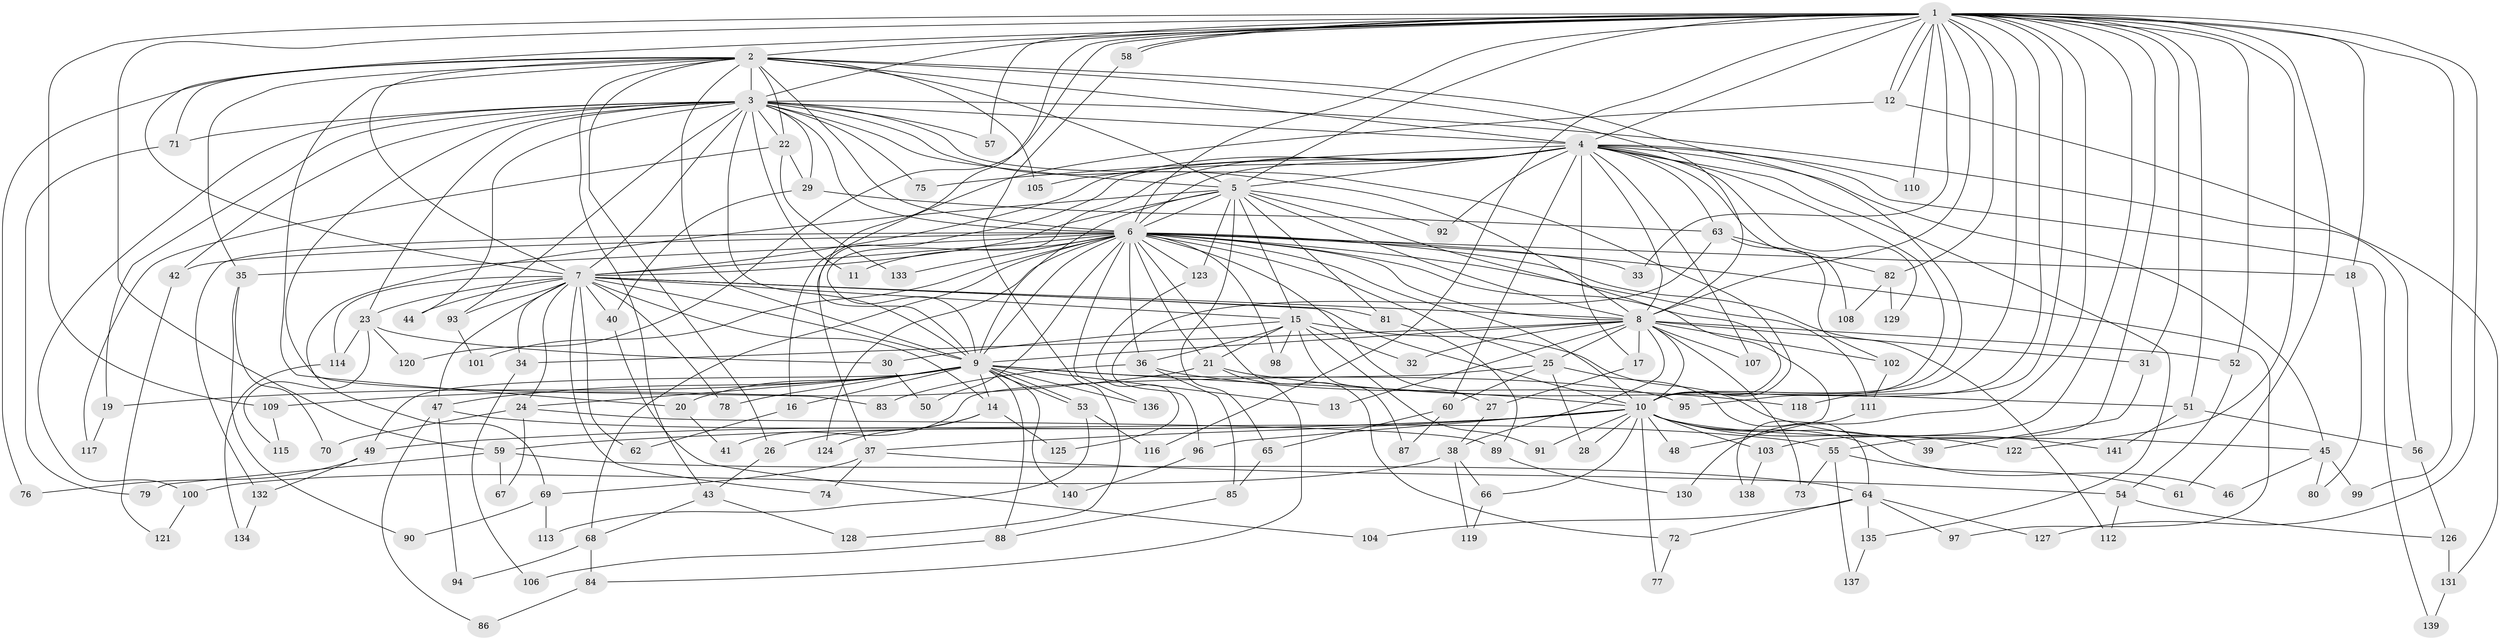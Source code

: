 // coarse degree distribution, {25: 0.011764705882352941, 21: 0.023529411764705882, 18: 0.011764705882352941, 4: 0.17647058823529413, 6: 0.03529411764705882, 2: 0.2235294117647059, 28: 0.011764705882352941, 3: 0.3058823529411765, 5: 0.11764705882352941, 20: 0.023529411764705882, 10: 0.011764705882352941, 14: 0.011764705882352941, 1: 0.011764705882352941, 7: 0.011764705882352941, 27: 0.011764705882352941}
// Generated by graph-tools (version 1.1) at 2025/36/03/04/25 23:36:14]
// undirected, 141 vertices, 307 edges
graph export_dot {
  node [color=gray90,style=filled];
  1;
  2;
  3;
  4;
  5;
  6;
  7;
  8;
  9;
  10;
  11;
  12;
  13;
  14;
  15;
  16;
  17;
  18;
  19;
  20;
  21;
  22;
  23;
  24;
  25;
  26;
  27;
  28;
  29;
  30;
  31;
  32;
  33;
  34;
  35;
  36;
  37;
  38;
  39;
  40;
  41;
  42;
  43;
  44;
  45;
  46;
  47;
  48;
  49;
  50;
  51;
  52;
  53;
  54;
  55;
  56;
  57;
  58;
  59;
  60;
  61;
  62;
  63;
  64;
  65;
  66;
  67;
  68;
  69;
  70;
  71;
  72;
  73;
  74;
  75;
  76;
  77;
  78;
  79;
  80;
  81;
  82;
  83;
  84;
  85;
  86;
  87;
  88;
  89;
  90;
  91;
  92;
  93;
  94;
  95;
  96;
  97;
  98;
  99;
  100;
  101;
  102;
  103;
  104;
  105;
  106;
  107;
  108;
  109;
  110;
  111;
  112;
  113;
  114;
  115;
  116;
  117;
  118;
  119;
  120;
  121;
  122;
  123;
  124;
  125;
  126;
  127;
  128;
  129;
  130;
  131;
  132;
  133;
  134;
  135;
  136;
  137;
  138;
  139;
  140;
  141;
  1 -- 2;
  1 -- 3;
  1 -- 4;
  1 -- 5;
  1 -- 6;
  1 -- 7;
  1 -- 8;
  1 -- 9;
  1 -- 10;
  1 -- 12;
  1 -- 12;
  1 -- 18;
  1 -- 31;
  1 -- 33;
  1 -- 51;
  1 -- 52;
  1 -- 55;
  1 -- 57;
  1 -- 58;
  1 -- 58;
  1 -- 59;
  1 -- 61;
  1 -- 82;
  1 -- 95;
  1 -- 99;
  1 -- 103;
  1 -- 109;
  1 -- 110;
  1 -- 116;
  1 -- 118;
  1 -- 120;
  1 -- 122;
  1 -- 127;
  1 -- 130;
  2 -- 3;
  2 -- 4;
  2 -- 5;
  2 -- 6;
  2 -- 7;
  2 -- 8;
  2 -- 9;
  2 -- 10;
  2 -- 20;
  2 -- 22;
  2 -- 26;
  2 -- 35;
  2 -- 43;
  2 -- 71;
  2 -- 76;
  2 -- 105;
  3 -- 4;
  3 -- 5;
  3 -- 6;
  3 -- 7;
  3 -- 8;
  3 -- 9;
  3 -- 10;
  3 -- 11;
  3 -- 19;
  3 -- 22;
  3 -- 23;
  3 -- 29;
  3 -- 42;
  3 -- 44;
  3 -- 56;
  3 -- 57;
  3 -- 71;
  3 -- 75;
  3 -- 83;
  3 -- 93;
  3 -- 100;
  4 -- 5;
  4 -- 6;
  4 -- 7;
  4 -- 8;
  4 -- 9;
  4 -- 10;
  4 -- 17;
  4 -- 37;
  4 -- 45;
  4 -- 60;
  4 -- 63;
  4 -- 75;
  4 -- 92;
  4 -- 105;
  4 -- 107;
  4 -- 108;
  4 -- 110;
  4 -- 129;
  4 -- 135;
  4 -- 139;
  5 -- 6;
  5 -- 7;
  5 -- 8;
  5 -- 9;
  5 -- 10;
  5 -- 15;
  5 -- 65;
  5 -- 69;
  5 -- 81;
  5 -- 92;
  5 -- 123;
  6 -- 7;
  6 -- 8;
  6 -- 9;
  6 -- 10;
  6 -- 11;
  6 -- 18;
  6 -- 21;
  6 -- 25;
  6 -- 27;
  6 -- 33;
  6 -- 35;
  6 -- 36;
  6 -- 42;
  6 -- 48;
  6 -- 50;
  6 -- 68;
  6 -- 72;
  6 -- 97;
  6 -- 98;
  6 -- 101;
  6 -- 111;
  6 -- 112;
  6 -- 123;
  6 -- 124;
  6 -- 132;
  6 -- 133;
  6 -- 136;
  7 -- 8;
  7 -- 9;
  7 -- 10;
  7 -- 14;
  7 -- 15;
  7 -- 23;
  7 -- 24;
  7 -- 34;
  7 -- 40;
  7 -- 44;
  7 -- 47;
  7 -- 62;
  7 -- 74;
  7 -- 78;
  7 -- 81;
  7 -- 93;
  7 -- 114;
  8 -- 9;
  8 -- 10;
  8 -- 13;
  8 -- 17;
  8 -- 25;
  8 -- 31;
  8 -- 32;
  8 -- 34;
  8 -- 38;
  8 -- 52;
  8 -- 73;
  8 -- 102;
  8 -- 107;
  9 -- 10;
  9 -- 13;
  9 -- 14;
  9 -- 16;
  9 -- 19;
  9 -- 20;
  9 -- 24;
  9 -- 47;
  9 -- 49;
  9 -- 53;
  9 -- 53;
  9 -- 78;
  9 -- 88;
  9 -- 95;
  9 -- 136;
  9 -- 140;
  10 -- 28;
  10 -- 37;
  10 -- 39;
  10 -- 45;
  10 -- 46;
  10 -- 48;
  10 -- 49;
  10 -- 59;
  10 -- 66;
  10 -- 77;
  10 -- 91;
  10 -- 96;
  10 -- 103;
  10 -- 122;
  12 -- 16;
  12 -- 131;
  14 -- 26;
  14 -- 124;
  14 -- 125;
  15 -- 21;
  15 -- 30;
  15 -- 32;
  15 -- 36;
  15 -- 87;
  15 -- 91;
  15 -- 98;
  15 -- 141;
  16 -- 62;
  17 -- 27;
  18 -- 80;
  19 -- 117;
  20 -- 41;
  21 -- 51;
  21 -- 84;
  21 -- 109;
  22 -- 29;
  22 -- 117;
  22 -- 133;
  23 -- 30;
  23 -- 114;
  23 -- 115;
  23 -- 120;
  24 -- 67;
  24 -- 70;
  24 -- 89;
  25 -- 28;
  25 -- 41;
  25 -- 60;
  25 -- 64;
  26 -- 43;
  27 -- 38;
  29 -- 40;
  29 -- 63;
  30 -- 50;
  31 -- 39;
  34 -- 106;
  35 -- 70;
  35 -- 90;
  36 -- 83;
  36 -- 85;
  36 -- 118;
  37 -- 54;
  37 -- 69;
  37 -- 74;
  38 -- 66;
  38 -- 100;
  38 -- 119;
  40 -- 104;
  42 -- 121;
  43 -- 68;
  43 -- 128;
  45 -- 46;
  45 -- 80;
  45 -- 99;
  47 -- 55;
  47 -- 86;
  47 -- 94;
  49 -- 76;
  49 -- 132;
  51 -- 56;
  51 -- 141;
  52 -- 54;
  53 -- 113;
  53 -- 116;
  54 -- 112;
  54 -- 126;
  55 -- 61;
  55 -- 73;
  55 -- 137;
  56 -- 126;
  58 -- 128;
  59 -- 64;
  59 -- 67;
  59 -- 79;
  60 -- 65;
  60 -- 87;
  63 -- 82;
  63 -- 96;
  63 -- 102;
  64 -- 72;
  64 -- 97;
  64 -- 104;
  64 -- 127;
  64 -- 135;
  65 -- 85;
  66 -- 119;
  68 -- 84;
  68 -- 94;
  69 -- 90;
  69 -- 113;
  71 -- 79;
  72 -- 77;
  81 -- 89;
  82 -- 108;
  82 -- 129;
  84 -- 86;
  85 -- 88;
  88 -- 106;
  89 -- 130;
  93 -- 101;
  96 -- 140;
  100 -- 121;
  102 -- 111;
  103 -- 138;
  109 -- 115;
  111 -- 138;
  114 -- 134;
  123 -- 125;
  126 -- 131;
  131 -- 139;
  132 -- 134;
  135 -- 137;
}

